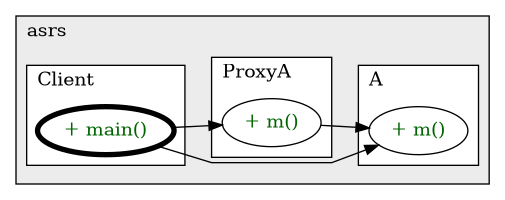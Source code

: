 @startuml

/' diagram meta data start
config=CallConfiguration;
{
  "rootMethod": "org.asrs.Client#main(String[])",
  "projectClassification": {
    "searchMode": "OpenProject", // OpenProject, AllProjects
    "includedProjects": "",
    "pathEndKeywords": "*.impl",
    "isClientPath": "",
    "isClientName": "",
    "isTestPath": "",
    "isTestName": "",
    "isMappingPath": "",
    "isMappingName": "",
    "isDataAccessPath": "",
    "isDataAccessName": "",
    "isDataStructurePath": "",
    "isDataStructureName": "",
    "isInterfaceStructuresPath": "",
    "isInterfaceStructuresName": "",
    "isEntryPointPath": "",
    "isEntryPointName": "",
    "treatFinalFieldsAsMandatory": false
  },
  "graphRestriction": {
    "classPackageExcludeFilter": "",
    "classPackageIncludeFilter": "",
    "classNameExcludeFilter": "",
    "classNameIncludeFilter": "",
    "methodNameExcludeFilter": "",
    "methodNameIncludeFilter": "",
    "removeByInheritance": "", // inheritance/annotation based filtering is done in a second step
    "removeByAnnotation": "",
    "removeByClassPackage": "", // cleanup the graph after inheritance/annotation based filtering is done
    "removeByClassName": "",
    "cutMappings": false,
    "cutEnum": true,
    "cutTests": true,
    "cutClient": true,
    "cutDataAccess": true,
    "cutInterfaceStructures": true,
    "cutDataStructures": true,
    "cutGetterAndSetter": true,
    "cutConstructors": true
  },
  "graphTraversal": {
    "forwardDepth": 3,
    "backwardDepth": 3,
    "classPackageExcludeFilter": "",
    "classPackageIncludeFilter": "",
    "classNameExcludeFilter": "",
    "classNameIncludeFilter": "",
    "methodNameExcludeFilter": "",
    "methodNameIncludeFilter": "",
    "hideMappings": false,
    "hideDataStructures": false,
    "hidePrivateMethods": true,
    "hideInterfaceCalls": true, // indirection: implementation -> interface (is hidden) -> implementation
    "onlyShowApplicationEntryPoints": false, // root node is included
    "useMethodCallsForStructureDiagram": "ForwardOnly" // ForwardOnly, BothDirections, No
  },
  "details": {
    "aggregation": "GroupByClass", // ByClass, GroupByClass, None
    "showMethodParametersTypes": false,
    "showMethodParametersNames": false,
    "showMethodReturnType": false,
    "showPackageLevels": 2,
    "showCallOrder": false,
    "edgeMode": "MethodsOnly", // TypesOnly, MethodsOnly, TypesAndMethods, MethodsAndDirectTypeUsage
    "showDetailedClassStructure": false
  },
  "rootClass": "org.asrs.Client",
  "extensionCallbackMethod": "" // qualified.class.name#methodName - signature: public static String method(String)
}
diagram meta data end '/



digraph g {
    rankdir="LR"
    splines=polyline
    

'nodes 
subgraph cluster_3003891 { 
   	label=asrs
	labeljust=l
	fillcolor="#ececec"
	style=filled
   
   subgraph cluster_1247356868 { 
   	label=Client
	labeljust=l
	fillcolor=white
	style=filled
   
   Client1268911805XXXmain1859653459[
	label="+ main()"
	style=filled
	fillcolor=white
	tooltip="Client

null"
	penwidth=4
	fontcolor=darkgreen
];
} 

subgraph cluster_346465968 { 
   	label=A
	labeljust=l
	fillcolor=white
	style=filled
   
   A1268911805XXXm0[
	label="+ m()"
	style=filled
	fillcolor=white
	tooltip="A

null"
	fontcolor=darkgreen
];
} 

subgraph cluster_869439484 { 
   	label=ProxyA
	labeljust=l
	fillcolor=white
	style=filled
   
   ProxyA1268911805XXXm0[
	label="+ m()"
	style=filled
	fillcolor=white
	tooltip="ProxyA

null"
	fontcolor=darkgreen
];
} 
} 

'edges    
Client1268911805XXXmain1859653459 -> A1268911805XXXm0;
Client1268911805XXXmain1859653459 -> ProxyA1268911805XXXm0;
ProxyA1268911805XXXm0 -> A1268911805XXXm0;
    
}
@enduml